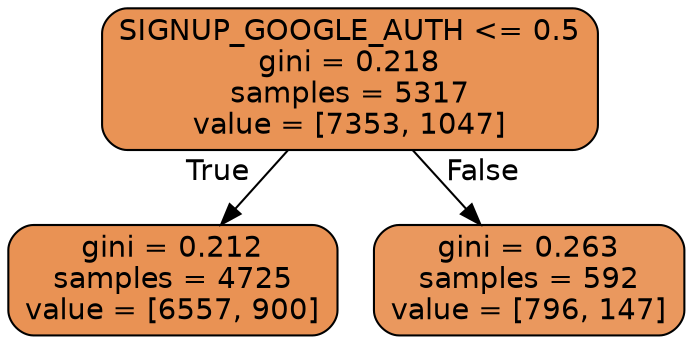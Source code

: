 digraph Tree {
node [shape=box, style="filled, rounded", color="black", fontname=helvetica] ;
edge [fontname=helvetica] ;
0 [label="SIGNUP_GOOGLE_AUTH <= 0.5\ngini = 0.218\nsamples = 5317\nvalue = [7353, 1047]", fillcolor="#e99355"] ;
1 [label="gini = 0.212\nsamples = 4725\nvalue = [6557, 900]", fillcolor="#e99254"] ;
0 -> 1 [labeldistance=2.5, labelangle=45, headlabel="True"] ;
2 [label="gini = 0.263\nsamples = 592\nvalue = [796, 147]", fillcolor="#ea985e"] ;
0 -> 2 [labeldistance=2.5, labelangle=-45, headlabel="False"] ;
}